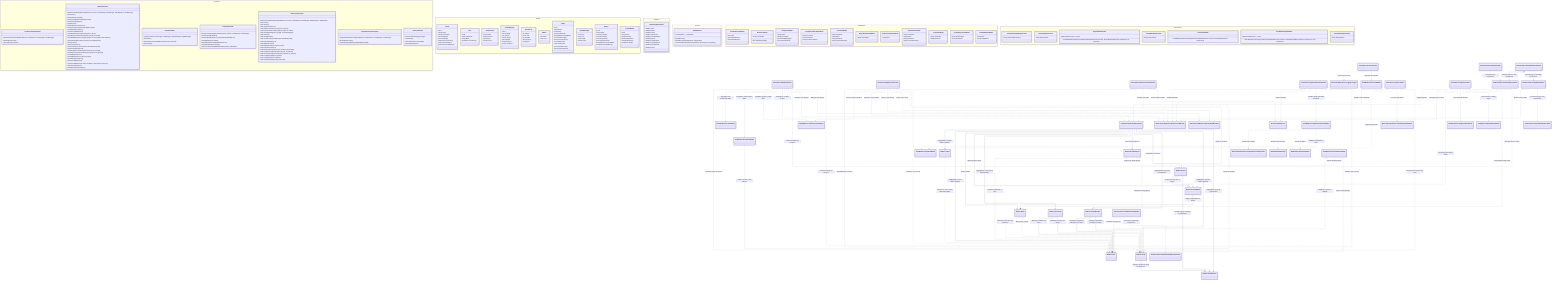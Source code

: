 ---
config:
  theme: default
  themeVariables:
    primaryColor: '#d6d6d6'
    primaryTextColor: '#222222'
    primaryBorderColor: '#666666'
    tertiaryColor: '#f8f9fa'
    edgeLabelBackground: '#ffffff'
    secondaryColor: '#c0c0c0'
    tertiaryTextColor: '#333333'
  flowchart:
    title: "TaskManagerWebsite"
    defaultRenderer: elk
    curve: linear
    nodeSpacing: 0
    rankSpacing: 300
  layout: elk
  look: neo
---

classDiagram
direction TB

%% ------------------- NAMESPACES AND CLASSES ------------------- %%

namespace Controllers {
    class AdminController {
        +AdminController(ApplicationDbContext context, UserManager<User> userManager, RoleManager<IdentityRole<int>> roleManager)
        +Task<IActionResult> Users()
        +IActionResult UserAdd()
        +Task<IActionResult> UserAdd(UserViewModel model)
        +Task<IActionResult> UserDetails(int id)
        +Task<IActionResult> Groups()
        +IActionResult CreateGroup()
        +Task<IActionResult> CreateGroup(GroupViewModel model)
        +Task<IActionResult> DeleteGroup(int id)
        +Task<IActionResult> GroupDetails(int id)
        +Task<IActionResult> AddUserToGroup(int groupId, int userId)
        +Task<IActionResult> RemoveUserFromGroup(int groupId, int userId)
        +Task<IActionResult> AddManagerToGroup(int groupId, int managerId, bool isPrimary)
        +Task<IActionResult> ChangeManager(int groupId, int newManagerId)
        +Task<IActionResult> Projects()
        +Task<IActionResult> CreateProject()
        +Task<IActionResult> CreateProject(CreateProjectViewModel model)
        +Task<IActionResult> ProjectDetails(int id)
        +Task<IActionResult> AssignGroupToProject(int projectId, int groupId)
        +Task<IActionResult> RemoveGroupFromProject(int projectId, int groupId)
        +Task<IActionResult> EditProject(int id)
        +Task<IActionResult> EditProject(int id, Project project)
        +Task<IActionResult> DeleteProject(int id)
        +Task<IActionResult> UserEdit(string id)
        +Task<IActionResult> UserEdit(string id, string userName, string email, string role)
        +Task<IActionResult> UserDelete(int id)
        +Task<IActionResult> DeleteConfirmed(int id)
    }

    class EmployeeController {
        +EmployeeController(ApplicationDbContext context, UserManager<User> userManager, RoleManager<IdentityRole<int>> roleManager)
        +Task<IActionResult> Users()
        +Task<IActionResult> Groups()
        +Task<IActionResult> GroupDetails(int id)
        +Task<IActionResult> AddUserToGroup(int groupId, int userId)
        +Task<IActionResult> RemoveUserFromGroup(int groupId, int userId)
        +Task<IActionResult> ChangeManager(int groupId, int newManagerId)
        +Task<IActionResult> Projects()
        +Task<IActionResult> CreateProject()
        +Task<IActionResult> CreateProject(CreateProjectViewModel model)
        +Task<IActionResult> ProjectDetails(int id)
        +Task<IActionResult> EditProject(int id)
        +Task<IActionResult> EditProject(int id, Project project)
        +Task<IActionResult> DeleteProject(int id)
        +Task<IActionResult> RequestGroupToProject(int projectId, int groupId)
        +Task<IActionResult> AssignGroupToProject(int projectId, int groupId)
        +Task<IActionResult> RemoveGroupFromProject(int projectId, int groupId)
        +Task<IActionResult> AcceptRequest(int requestId)
        +Task<IActionResult> DenyRequest(int requestId)
        +Task<IActionResult> DeleteGroupRequest(int requestId)
    }

    class FindUsernameController {
        +FindUsernameController(EmailService emailService, UserManager<User> userManager)
        +IActionResult Index()
        +Task<IActionResult> Index(string email)
    }

    class ForgotPasswordController {
        +ForgotPasswordController(EmailService emailService, UserManager<User> userManager)
        +IActionResult Index()
        +Task<IActionResult> Index(ForgotPasswordViewModel model)
    }

    class HomeController {
        +HomeController(ILogger<HomeController> logger)
        +Task<IActionResult> Index()
        +IActionResult AccessDenied()
        +IActionResult Error()
    }

    class LoginController {
        +LoginController(UserManager<User> userManager, SignInManager<User> signInManager)
        +Task<IActionResult> Index()
        +Task<IActionResult> Index(LoginViewModel model, string? returnUrl)
        +Task<IActionResult> Logout()
    }

    class ProjectController {
        +ProjectController(ApplicationDbContext context, UserManager<User> userManager)
        +Task<IActionResult> ProjectBoard(int id)
        +Task<IActionResult> ProjectBoard(int id, ProjectBoardViewModel vm)
        +Task<IActionResult> EditStage(int stageId)
        +Task<IActionResult> EditStage(StageEditViewModel vm)
        +Task<IActionResult> DeleteStage(int stageId)
        -void ForceProjectValid(ModelStateDictionary modelState)
    }
}

namespace Models {
    class User {
        +int Id
        +string UserName
        +string Email
        +ICollection<UserGroup> UserGroups
    }

    class UserGroup {
        +int UserId
        +User User
        +int GroupId
        +Group Group
        +string Role
    }

    class Group {
        +int Id
        +string Name
        +string Description
        +int? ManagerId
        +User? Manager
        +ICollection<UserGroup> UserGroups
        +ICollection<GroupManager> Managers
        +ICollection<GroupProject> GroupProjects
    }

    class GroupManager {
        +int UserId
        +User User
        +int GroupId
        +Group Group
    }

    class Project {
        +int Id
        +string Name
        +string Description
        +int ProjectLeadId
        +User ProjectLead
        +int? ProjectCreatorId
        +ProjectBoard? ProjectBoard
        +ICollection<GroupProject> ProjectGroups
    }

    class GroupProject {
        +int ProjectId
        +Project Project
        +int GroupId
        +Group Group
    }

    class GroupRequest {
        +int Id
        +int SenderId
        +int GroupId
        +Group Group
        +int ProjectId
        +Project Project
        +bool? Response
    }

    class Stage {
        +int Id
        +string Name
        +int Position
        +int ProjectBoardId
        +ProjectBoard ProjectBoard
        +int? CreatorGroupId
        +Group? CreatorGroup
        +int CreatorUserId
        +User CreatorUser
        +int? AssignedGroupId
        +Group AssignedGroup
    }

    class ProjectBoard {
        +int Id
        +int ProjectId
        +Project Project
        +int BoardCreatorId
        +User BoardCreator
        +ICollection<Stage> Stages
    }

    class Admin {
        +int UserId
        +User User
    }
}

namespace Database {
    class ApplicationDbContext {
        +DbSet Users
        +DbSet Admins
        +DbSet Groups
        +DbSet UserGroups
        +DbSet GroupManagers
        +DbSet Projects
        +DbSet GroupProjects
        +DbSet GroupRequests
        +DbSet ProjectBoards
        +DbSet Stages
    }
}

namespace Services {
    class EmailService {
        - IConfiguration _configuration
        +EmailService()
        +EmailService(IConfiguration configuration)
        +Task SendEmailAsync(string toEmail, string subject, string body)
    }
}

namespace ViewModels {
    class ErrorViewModel {
        +string? RequestId
        +bool ShowRequestId()
    }

    class UserViewModel {
        +string UserName
        +string Email
        +string Password
        +string ConfirmPassword
    }

    class UserDeleteViewModel {
        +User User
        +List<Group> RelatedGroups
        +List<Project> RelatedProjects
    }

    class RegisterViewModel {
        +string UserName
        +string Email
        +string Password
        +string ConfirmPassword
    }

    class LoginViewModel {
        +string UserName
        +string Password
    }

    class GroupViewModel {
        +string Name
        +string Description
        +int SelectedManagerId
        +List<int> SelectedUserIds
    }

    class ForgotPasswordViewModel {
        +string Username
        +string Password
        +string ConfirmPassword
    }

    class FindUsernameViewModel {
        +string Email
    }

    class CreateProjectViewModel {
        +string ProjectName
        +string Description
    }

    class ProjectBoardViewModel {
        +string BoardName
    }

    class StageEditViewModel {
        +int StageId
        +string StageName
    }
}

namespace Authorization {
    class UserRoleRequirement {
        +string RequiredRole
    }
    
    class UserRoleHandler {
        +HandleRequirementAsync(AuthorizationHandlerContext context, UserRoleRequirement requirement)
    }
    
    class UserRelationshipRequirement {
        +string RequiredRelationship
    }
    
    class UserRelationshipHandler {
        -ApplicationDbContext _context
        +HandleRequirementAsync(AuthorizationHandlerContext context, UserRelationshipRequirement requirement, User targetUser)
    }
    
    class ProjectRoleRequirement {
        +string RequiredRole
    }
    
    class ProjectRoleHandler {
        -ApplicationDbContext _context
        +HandleRequirementAsync(AuthorizationHandlerContext context, ProjectRoleRequirement requirement, int projectId)
    }
    
    class GroupRoleRequirement {
        +string RequiredRole
    }
}

%% ------------------- RELATIONSHIPS / REFERENCES WITH VARIED ARROWS ------------------- %%

%% Controllers -> Models / Services / ViewModels

Controllers.AdminController ..> Models.User : "Performs CRUD on Users"
Controllers.AdminController ..> Models.Group : "Performs CRUD on Groups"
Controllers.AdminController ..> Models.Project : "Performs CRUD on Projects"
Controllers.AdminController ..> ViewModels.UserViewModel : "Populates user creation/edit data"
Controllers.AdminController ..> ViewModels.GroupViewModel : "Populates group creation data"
Controllers.AdminController ..> ViewModels.CreateProjectViewModel : "Populates project creation data"
Controllers.AdminController ..> Database.ApplicationDbContext : "Depends on for data access"
Controllers.AdminController ..> Microsoft.AspNetCore.Identity.UserManager : "Manages user identity"
Controllers.AdminController ..> Microsoft.AspNetCore.Identity.RoleManager : "Manages role identity"

Controllers.EmployeeController ..> Models.User : "Reads/updates user info"
Controllers.EmployeeController ..> Models.Group : "CRUD on Groups"
Controllers.EmployeeController ..> Models.Project : "CRUD on Projects"
Controllers.EmployeeController ..> ViewModels.CreateProjectViewModel : "Uses for project creation"
Controllers.EmployeeController ..> Database.ApplicationDbContext : "Depends on for EF data"
Controllers.EmployeeController ..> Microsoft.AspNetCore.Identity.UserManager : "Relies on for identity"
Controllers.EmployeeController ..> Microsoft.AspNetCore.Identity.RoleManager : "Relies on for roles"

Controllers.FindUsernameController ..> Services.EmailService : "Sends user info email"
Controllers.FindUsernameController ..> Microsoft.AspNetCore.Identity.UserManager : "Fetches user data"
Controllers.FindUsernameController ..> Models.User : "Retrieves user record"

Controllers.ForgotPasswordController ..> Services.EmailService : "Sends reset link"
Controllers.ForgotPasswordController ..> Microsoft.AspNetCore.Identity.UserManager : "Validates identity"
Controllers.ForgotPasswordController ..> ViewModels.ForgotPasswordViewModel : "Handles forgot-password form data"
Controllers.ForgotPasswordController ..> Models.User : "Obtains user account"

Controllers.HomeController ..> Microsoft.Extensions.Logging.ILogger : "Logs system events"
Controllers.HomeController ..> ViewModels.ErrorViewModel : "Displays error details"

Controllers.LoginController ..> Microsoft.AspNetCore.Identity.UserManager : "Handles user credentials"
Controllers.LoginController ..> Microsoft.AspNetCore.Identity.SignInManager : "Performs sign-in/out"
Controllers.LoginController ..> ViewModels.LoginViewModel : "Captures login data"
Controllers.LoginController ..> Models.User : "Fetches and authenticates user"

Controllers.ProjectController ..> Database.ApplicationDbContext : "Updates/queries"
Controllers.ProjectController ..> Microsoft.AspNetCore.Identity.UserManager : "Identifies project users"
Controllers.ProjectController ..> Models.Project : "Manages project entity"
Controllers.ProjectController ..> Models.ProjectBoard : "Controls project board entity"
Controllers.ProjectController ..> Models.Stage : "Creates/edits stage entity"
Controllers.ProjectController ..> ViewModels.ProjectBoardViewModel : "View model for boards"
Controllers.ProjectController ..> ViewModels.StageEditViewModel : "View model for editing stage"


%% Database -> Models

Database.ApplicationDbContext --o Models.User : "Aggregation of user entities (DbSet)"
Database.ApplicationDbContext --o Models.Admin : "Aggregation of admin entities (DbSet)"
Database.ApplicationDbContext --o Models.Group : "Aggregation of group entities (DbSet)"
Database.ApplicationDbContext --o Models.UserGroup : "Aggregation of user-group memberships"
Database.ApplicationDbContext --o Models.GroupManager : "Aggregation of manager assignments"
Database.ApplicationDbContext --o Models.Project : "Aggregation of projects"
Database.ApplicationDbContext --o Models.GroupProject : "Aggregation of group-project links"
Database.ApplicationDbContext --o Models.GroupRequest : "Stores group requests"
Database.ApplicationDbContext --o Models.ProjectBoard : "Stores project boards"
Database.ApplicationDbContext --o Models.Stage : "Stores stages"


%% Models -> Models

Models.UserGroup --* Models.User : "Belongs to exactly one User"
Models.UserGroup --* Models.Group : "Belongs to exactly one Group"

Models.GroupManager --* Models.Group : "Manager assignment belongs to a Group"
Models.GroupManager --* Models.User : "Manager assignment references one User"

Models.GroupRequest ..> Models.User : "Request initiated by a user"

Models.Project --> Models.ProjectBoard : "One project can have a board"
Models.Project --o Models.GroupProject : "Linked to groups through GroupProject"
Models.Group --o Models.GroupProject : "Linked to projects through GroupProject"

Models.GroupRequest ..> Models.Group : "References target group"
Models.GroupRequest ..> Models.Project : "References target project"

Models.ProjectBoard --* Models.Stage : "Stage composition in a board"
Models.Stage ..> Models.User : "References the user who created it"
Models.Stage ..> Models.Group : "May assign a group"


%% Other model relationships

Models.Admin ..> Models.User : "Points to a user account with admin rights"


%% Services

Services.EmailService ..> Microsoft.Extensions.Configuration.IConfiguration : "Reads mail settings"
Services.EmailService ..> MimeKit.MimeMessage : "Builds email message"
Services.EmailService ..> MailKit.Net.Smtp.SmtpClient : "Sends via SMTP"


%% ViewModels

ViewModels.UserDeleteViewModel ..> Models.User : "Displays user to be deleted"
ViewModels.UserDeleteViewModel ..> Models.Group : "Shows related groups"
ViewModels.UserDeleteViewModel ..> Models.Project : "Shows related projects"

ViewModels.GroupViewModel ..> Models.Group : "Used to create or edit groups"

ViewModels.ForgotPasswordViewModel ..> ViewModels.LoginViewModel : "Validates credentials in flow"


%% Authorization

Authorization.UserRoleHandler ..> Authorization.UserRoleRequirement : "Consumes role requirement"

Authorization.UserRelationshipHandler ..> Authorization.UserRelationshipRequirement : "Consumes relationship requirement"
Authorization.UserRelationshipHandler ..> Models.User : "Checks the target user"

Authorization.ProjectRoleHandler ..> Authorization.ProjectRoleRequirement : "Consumes project role requirement"
Authorization.ProjectRoleHandler ..> Database.ApplicationDbContext : "Queries project data"

%% The user asked for "GroupRoleRequirement --> Authorization.ProjectRoleHandler : extends" – 
%% We'll treat it as a dependency with clarifying text:
Authorization.GroupRoleRequirement ..> Authorization.ProjectRoleHandler : "Extends logic for handling group roles"

%% Show inheritance (if needed) for roles:
Authorization.GroupRoleRequirement <|-- Authorization.UserRoleRequirement : "Inherits from user role requirement"